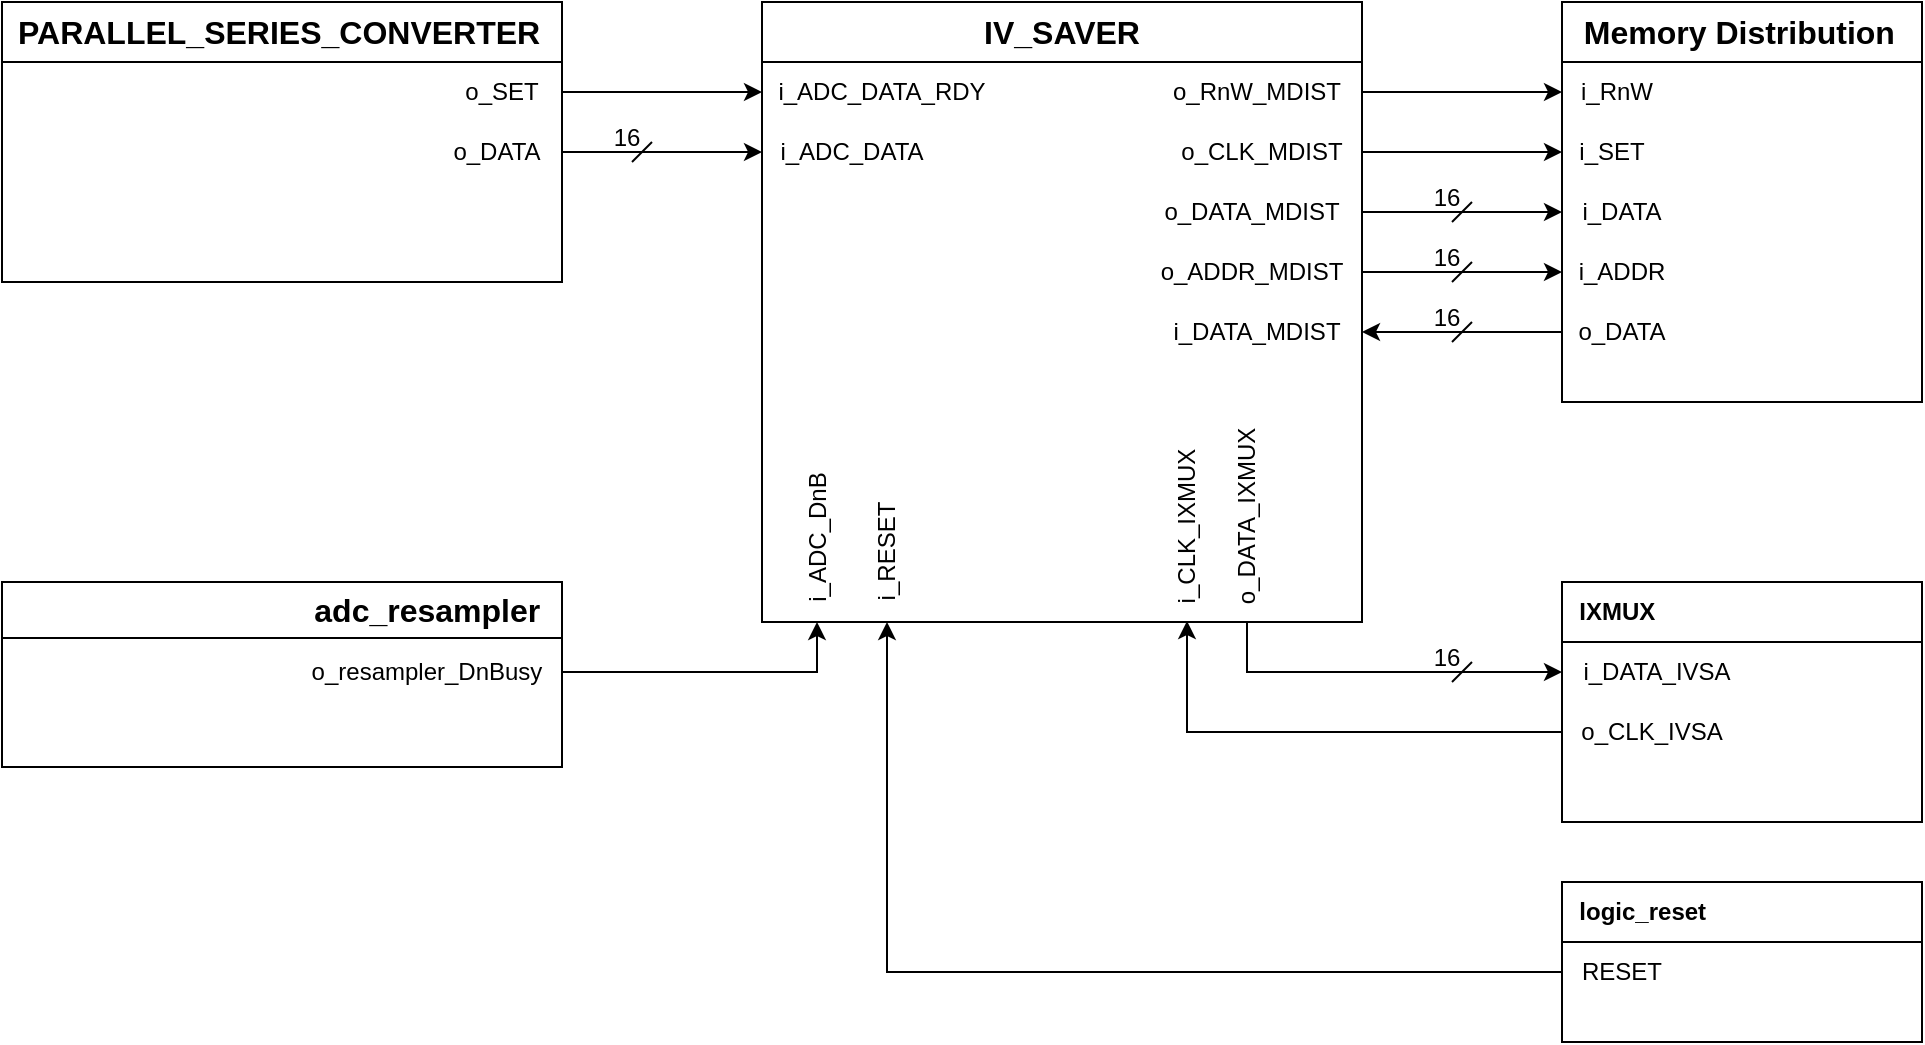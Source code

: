 <mxfile version="24.8.3">
  <diagram name="Side-1" id="OeGM90NfDez6fuQPCgEi">
    <mxGraphModel dx="1760" dy="513" grid="1" gridSize="5" guides="1" tooltips="1" connect="1" arrows="1" fold="1" page="1" pageScale="1" pageWidth="827" pageHeight="1169" math="0" shadow="0">
      <root>
        <mxCell id="0" />
        <mxCell id="1" parent="0" />
        <mxCell id="rPwAlsw_rRxMgnSRaKCH-1" value="&lt;font style=&quot;font-size: 16px;&quot;&gt;IV_SAVER&lt;/font&gt;" style="swimlane;whiteSpace=wrap;html=1;startSize=30;" vertex="1" parent="1">
          <mxGeometry x="260" y="120" width="300" height="310" as="geometry" />
        </mxCell>
        <mxCell id="rPwAlsw_rRxMgnSRaKCH-7" value="i_ADC_DATA" style="text;html=1;align=center;verticalAlign=middle;whiteSpace=wrap;rounded=0;" vertex="1" parent="rPwAlsw_rRxMgnSRaKCH-1">
          <mxGeometry y="60" width="90" height="30" as="geometry" />
        </mxCell>
        <mxCell id="rPwAlsw_rRxMgnSRaKCH-8" value="i_ADC_DATA_RDY" style="text;html=1;align=center;verticalAlign=middle;whiteSpace=wrap;rounded=0;" vertex="1" parent="rPwAlsw_rRxMgnSRaKCH-1">
          <mxGeometry y="30" width="120" height="30" as="geometry" />
        </mxCell>
        <mxCell id="rPwAlsw_rRxMgnSRaKCH-4" value="o_DATA_IXMUX" style="text;html=1;align=center;verticalAlign=middle;whiteSpace=wrap;rounded=0;rotation=270;" vertex="1" parent="rPwAlsw_rRxMgnSRaKCH-1">
          <mxGeometry x="190" y="242" width="105" height="30" as="geometry" />
        </mxCell>
        <mxCell id="rPwAlsw_rRxMgnSRaKCH-3" value="i_CLK_IXMUX" style="text;html=1;align=center;verticalAlign=middle;whiteSpace=wrap;rounded=0;rotation=270;" vertex="1" parent="rPwAlsw_rRxMgnSRaKCH-1">
          <mxGeometry x="165" y="247" width="95" height="30" as="geometry" />
        </mxCell>
        <mxCell id="rPwAlsw_rRxMgnSRaKCH-6" value="i_ADC_DnB" style="text;html=1;align=center;verticalAlign=middle;whiteSpace=wrap;rounded=0;rotation=270;" vertex="1" parent="rPwAlsw_rRxMgnSRaKCH-1">
          <mxGeometry x="-15" y="252.5" width="85" height="30" as="geometry" />
        </mxCell>
        <mxCell id="rPwAlsw_rRxMgnSRaKCH-13" value="i_RESET" style="text;html=1;align=center;verticalAlign=middle;whiteSpace=wrap;rounded=0;rotation=270;" vertex="1" parent="rPwAlsw_rRxMgnSRaKCH-1">
          <mxGeometry x="27.5" y="260" width="70" height="30" as="geometry" />
        </mxCell>
        <mxCell id="rPwAlsw_rRxMgnSRaKCH-5" value="i_DATA_MDIST" style="text;html=1;align=center;verticalAlign=middle;whiteSpace=wrap;rounded=0;" vertex="1" parent="rPwAlsw_rRxMgnSRaKCH-1">
          <mxGeometry x="195" y="150" width="105" height="30" as="geometry" />
        </mxCell>
        <mxCell id="rPwAlsw_rRxMgnSRaKCH-9" value="o_DATA_MDIST" style="text;html=1;align=center;verticalAlign=middle;whiteSpace=wrap;rounded=0;" vertex="1" parent="rPwAlsw_rRxMgnSRaKCH-1">
          <mxGeometry x="190" y="90" width="110" height="30" as="geometry" />
        </mxCell>
        <mxCell id="rPwAlsw_rRxMgnSRaKCH-10" value="o_ADDR_MDIST" style="text;html=1;align=center;verticalAlign=middle;whiteSpace=wrap;rounded=0;" vertex="1" parent="rPwAlsw_rRxMgnSRaKCH-1">
          <mxGeometry x="190" y="120" width="110" height="30" as="geometry" />
        </mxCell>
        <mxCell id="rPwAlsw_rRxMgnSRaKCH-11" value="o_RnW_MDIST" style="text;html=1;align=center;verticalAlign=middle;whiteSpace=wrap;rounded=0;" vertex="1" parent="rPwAlsw_rRxMgnSRaKCH-1">
          <mxGeometry x="195" y="30" width="105" height="30" as="geometry" />
        </mxCell>
        <mxCell id="rPwAlsw_rRxMgnSRaKCH-12" value="o_CLK_MDIST" style="text;html=1;align=center;verticalAlign=middle;whiteSpace=wrap;rounded=0;" vertex="1" parent="rPwAlsw_rRxMgnSRaKCH-1">
          <mxGeometry x="200" y="60" width="100" height="30" as="geometry" />
        </mxCell>
        <mxCell id="rPwAlsw_rRxMgnSRaKCH-33" value="&lt;font style=&quot;font-size: 16px;&quot;&gt;&amp;nbsp; Memory Distribution&lt;/font&gt;" style="swimlane;whiteSpace=wrap;html=1;startSize=30;align=left;" vertex="1" parent="1">
          <mxGeometry x="660" y="120" width="180" height="200" as="geometry" />
        </mxCell>
        <mxCell id="rPwAlsw_rRxMgnSRaKCH-35" value="i_DATA" style="text;html=1;align=center;verticalAlign=middle;whiteSpace=wrap;rounded=0;" vertex="1" parent="rPwAlsw_rRxMgnSRaKCH-33">
          <mxGeometry y="90" width="60" height="30" as="geometry" />
        </mxCell>
        <mxCell id="rPwAlsw_rRxMgnSRaKCH-36" value="i_ADDR" style="text;html=1;align=center;verticalAlign=middle;whiteSpace=wrap;rounded=0;" vertex="1" parent="rPwAlsw_rRxMgnSRaKCH-33">
          <mxGeometry y="120" width="60" height="30" as="geometry" />
        </mxCell>
        <mxCell id="rPwAlsw_rRxMgnSRaKCH-38" value="i_SET" style="text;html=1;align=center;verticalAlign=middle;whiteSpace=wrap;rounded=0;" vertex="1" parent="rPwAlsw_rRxMgnSRaKCH-33">
          <mxGeometry y="60" width="50" height="30" as="geometry" />
        </mxCell>
        <mxCell id="rPwAlsw_rRxMgnSRaKCH-39" value="i_RnW" style="text;html=1;align=center;verticalAlign=middle;whiteSpace=wrap;rounded=0;" vertex="1" parent="rPwAlsw_rRxMgnSRaKCH-33">
          <mxGeometry y="30" width="55" height="30" as="geometry" />
        </mxCell>
        <mxCell id="rPwAlsw_rRxMgnSRaKCH-40" value="o_DATA" style="text;html=1;align=center;verticalAlign=middle;whiteSpace=wrap;rounded=0;" vertex="1" parent="rPwAlsw_rRxMgnSRaKCH-33">
          <mxGeometry y="150" width="60" height="30" as="geometry" />
        </mxCell>
        <mxCell id="rPwAlsw_rRxMgnSRaKCH-41" style="edgeStyle=orthogonalEdgeStyle;rounded=0;orthogonalLoop=1;jettySize=auto;html=1;" edge="1" parent="1" source="rPwAlsw_rRxMgnSRaKCH-11" target="rPwAlsw_rRxMgnSRaKCH-39">
          <mxGeometry relative="1" as="geometry" />
        </mxCell>
        <mxCell id="rPwAlsw_rRxMgnSRaKCH-42" style="edgeStyle=orthogonalEdgeStyle;rounded=0;orthogonalLoop=1;jettySize=auto;html=1;" edge="1" parent="1" source="rPwAlsw_rRxMgnSRaKCH-12" target="rPwAlsw_rRxMgnSRaKCH-38">
          <mxGeometry relative="1" as="geometry" />
        </mxCell>
        <mxCell id="rPwAlsw_rRxMgnSRaKCH-43" style="edgeStyle=orthogonalEdgeStyle;rounded=0;orthogonalLoop=1;jettySize=auto;html=1;" edge="1" parent="1" source="rPwAlsw_rRxMgnSRaKCH-9" target="rPwAlsw_rRxMgnSRaKCH-35">
          <mxGeometry relative="1" as="geometry" />
        </mxCell>
        <mxCell id="rPwAlsw_rRxMgnSRaKCH-44" style="edgeStyle=orthogonalEdgeStyle;rounded=0;orthogonalLoop=1;jettySize=auto;html=1;" edge="1" parent="1" source="rPwAlsw_rRxMgnSRaKCH-10" target="rPwAlsw_rRxMgnSRaKCH-36">
          <mxGeometry relative="1" as="geometry" />
        </mxCell>
        <mxCell id="rPwAlsw_rRxMgnSRaKCH-45" style="edgeStyle=orthogonalEdgeStyle;rounded=0;orthogonalLoop=1;jettySize=auto;html=1;" edge="1" parent="1" source="rPwAlsw_rRxMgnSRaKCH-40" target="rPwAlsw_rRxMgnSRaKCH-5">
          <mxGeometry relative="1" as="geometry" />
        </mxCell>
        <mxCell id="rPwAlsw_rRxMgnSRaKCH-46" value="" style="endArrow=none;html=1;rounded=0;" edge="1" parent="1">
          <mxGeometry width="50" height="50" relative="1" as="geometry">
            <mxPoint x="605" y="290" as="sourcePoint" />
            <mxPoint x="615" y="280" as="targetPoint" />
          </mxGeometry>
        </mxCell>
        <mxCell id="rPwAlsw_rRxMgnSRaKCH-47" value="" style="endArrow=none;html=1;rounded=0;" edge="1" parent="1">
          <mxGeometry width="50" height="50" relative="1" as="geometry">
            <mxPoint x="605" y="260" as="sourcePoint" />
            <mxPoint x="615" y="250" as="targetPoint" />
          </mxGeometry>
        </mxCell>
        <mxCell id="rPwAlsw_rRxMgnSRaKCH-48" value="" style="endArrow=none;html=1;rounded=0;" edge="1" parent="1">
          <mxGeometry width="50" height="50" relative="1" as="geometry">
            <mxPoint x="605" y="230" as="sourcePoint" />
            <mxPoint x="615" y="220" as="targetPoint" />
          </mxGeometry>
        </mxCell>
        <mxCell id="rPwAlsw_rRxMgnSRaKCH-49" value="16" style="text;html=1;align=center;verticalAlign=middle;whiteSpace=wrap;rounded=0;" vertex="1" parent="1">
          <mxGeometry x="595" y="210" width="15" height="15" as="geometry" />
        </mxCell>
        <mxCell id="rPwAlsw_rRxMgnSRaKCH-50" value="16" style="text;html=1;align=center;verticalAlign=middle;whiteSpace=wrap;rounded=0;" vertex="1" parent="1">
          <mxGeometry x="595" y="270" width="15" height="15" as="geometry" />
        </mxCell>
        <mxCell id="rPwAlsw_rRxMgnSRaKCH-51" value="16" style="text;html=1;align=center;verticalAlign=middle;whiteSpace=wrap;rounded=0;" vertex="1" parent="1">
          <mxGeometry x="595" y="240" width="15" height="15" as="geometry" />
        </mxCell>
        <mxCell id="rPwAlsw_rRxMgnSRaKCH-52" value="&amp;nbsp; IXMUX" style="swimlane;whiteSpace=wrap;html=1;startSize=30;align=left;" vertex="1" parent="1">
          <mxGeometry x="660" y="410" width="180" height="120" as="geometry" />
        </mxCell>
        <mxCell id="rPwAlsw_rRxMgnSRaKCH-55" value="i_DATA_IVSA" style="text;html=1;align=center;verticalAlign=middle;whiteSpace=wrap;rounded=0;" vertex="1" parent="rPwAlsw_rRxMgnSRaKCH-52">
          <mxGeometry y="30" width="95" height="30" as="geometry" />
        </mxCell>
        <mxCell id="rPwAlsw_rRxMgnSRaKCH-54" value="o_CLK_IVSA" style="text;html=1;align=center;verticalAlign=middle;whiteSpace=wrap;rounded=0;" vertex="1" parent="rPwAlsw_rRxMgnSRaKCH-52">
          <mxGeometry y="60" width="90" height="30" as="geometry" />
        </mxCell>
        <mxCell id="rPwAlsw_rRxMgnSRaKCH-56" style="edgeStyle=orthogonalEdgeStyle;rounded=0;orthogonalLoop=1;jettySize=auto;html=1;startArrow=classic;startFill=1;endArrow=none;endFill=0;" edge="1" parent="1" source="rPwAlsw_rRxMgnSRaKCH-55" target="rPwAlsw_rRxMgnSRaKCH-4">
          <mxGeometry relative="1" as="geometry" />
        </mxCell>
        <mxCell id="rPwAlsw_rRxMgnSRaKCH-57" style="edgeStyle=orthogonalEdgeStyle;rounded=0;orthogonalLoop=1;jettySize=auto;html=1;" edge="1" parent="1" source="rPwAlsw_rRxMgnSRaKCH-54" target="rPwAlsw_rRxMgnSRaKCH-3">
          <mxGeometry relative="1" as="geometry" />
        </mxCell>
        <mxCell id="rPwAlsw_rRxMgnSRaKCH-58" value="" style="endArrow=none;html=1;rounded=0;" edge="1" parent="1">
          <mxGeometry width="50" height="50" relative="1" as="geometry">
            <mxPoint x="605" y="460" as="sourcePoint" />
            <mxPoint x="615" y="450" as="targetPoint" />
          </mxGeometry>
        </mxCell>
        <mxCell id="rPwAlsw_rRxMgnSRaKCH-59" value="16" style="text;html=1;align=center;verticalAlign=middle;whiteSpace=wrap;rounded=0;" vertex="1" parent="1">
          <mxGeometry x="595" y="440" width="15" height="15" as="geometry" />
        </mxCell>
        <mxCell id="rPwAlsw_rRxMgnSRaKCH-60" value="&amp;nbsp; logic_reset" style="swimlane;whiteSpace=wrap;html=1;startSize=30;align=left;" vertex="1" parent="1">
          <mxGeometry x="660" y="560" width="180" height="80" as="geometry" />
        </mxCell>
        <mxCell id="rPwAlsw_rRxMgnSRaKCH-61" value="RESET" style="text;html=1;align=center;verticalAlign=middle;whiteSpace=wrap;rounded=0;" vertex="1" parent="rPwAlsw_rRxMgnSRaKCH-60">
          <mxGeometry y="30" width="60" height="30" as="geometry" />
        </mxCell>
        <mxCell id="rPwAlsw_rRxMgnSRaKCH-63" style="edgeStyle=orthogonalEdgeStyle;rounded=0;orthogonalLoop=1;jettySize=auto;html=1;" edge="1" parent="1" source="rPwAlsw_rRxMgnSRaKCH-61" target="rPwAlsw_rRxMgnSRaKCH-13">
          <mxGeometry relative="1" as="geometry" />
        </mxCell>
        <mxCell id="rPwAlsw_rRxMgnSRaKCH-66" value="&lt;font style=&quot;font-size: 16px;&quot;&gt;PARALLEL_SERIES_CONVERTER&amp;nbsp;&amp;nbsp;&lt;/font&gt;" style="swimlane;whiteSpace=wrap;html=1;startSize=30;align=right;" vertex="1" parent="1">
          <mxGeometry x="-120" y="120" width="280" height="140" as="geometry" />
        </mxCell>
        <mxCell id="rPwAlsw_rRxMgnSRaKCH-67" value="o_DATA" style="text;html=1;align=center;verticalAlign=middle;whiteSpace=wrap;rounded=0;" vertex="1" parent="rPwAlsw_rRxMgnSRaKCH-66">
          <mxGeometry x="215" y="60" width="65" height="30" as="geometry" />
        </mxCell>
        <mxCell id="rPwAlsw_rRxMgnSRaKCH-68" value="o_SET" style="text;html=1;align=center;verticalAlign=middle;whiteSpace=wrap;rounded=0;" vertex="1" parent="rPwAlsw_rRxMgnSRaKCH-66">
          <mxGeometry x="220" y="30" width="60" height="30" as="geometry" />
        </mxCell>
        <mxCell id="rPwAlsw_rRxMgnSRaKCH-70" style="edgeStyle=orthogonalEdgeStyle;rounded=0;orthogonalLoop=1;jettySize=auto;html=1;" edge="1" parent="1" source="rPwAlsw_rRxMgnSRaKCH-68" target="rPwAlsw_rRxMgnSRaKCH-8">
          <mxGeometry relative="1" as="geometry" />
        </mxCell>
        <mxCell id="rPwAlsw_rRxMgnSRaKCH-71" style="edgeStyle=orthogonalEdgeStyle;rounded=0;orthogonalLoop=1;jettySize=auto;html=1;" edge="1" parent="1" source="rPwAlsw_rRxMgnSRaKCH-67" target="rPwAlsw_rRxMgnSRaKCH-7">
          <mxGeometry relative="1" as="geometry" />
        </mxCell>
        <mxCell id="rPwAlsw_rRxMgnSRaKCH-72" value="" style="endArrow=none;html=1;rounded=0;" edge="1" parent="1">
          <mxGeometry width="50" height="50" relative="1" as="geometry">
            <mxPoint x="195" y="200" as="sourcePoint" />
            <mxPoint x="205" y="190" as="targetPoint" />
          </mxGeometry>
        </mxCell>
        <mxCell id="rPwAlsw_rRxMgnSRaKCH-73" value="16" style="text;html=1;align=center;verticalAlign=middle;whiteSpace=wrap;rounded=0;" vertex="1" parent="1">
          <mxGeometry x="185" y="180" width="15" height="15" as="geometry" />
        </mxCell>
        <mxCell id="rPwAlsw_rRxMgnSRaKCH-74" value="&lt;span style=&quot;font-size: 16px;&quot;&gt;adc_resampler&amp;nbsp;&amp;nbsp;&lt;/span&gt;" style="swimlane;whiteSpace=wrap;html=1;startSize=28;align=right;" vertex="1" parent="1">
          <mxGeometry x="-120" y="410" width="280" height="92.5" as="geometry" />
        </mxCell>
        <mxCell id="rPwAlsw_rRxMgnSRaKCH-77" value="o_resampler_DnBusy" style="text;html=1;align=center;verticalAlign=middle;whiteSpace=wrap;rounded=0;rotation=0;" vertex="1" parent="rPwAlsw_rRxMgnSRaKCH-74">
          <mxGeometry x="145" y="30" width="135" height="30" as="geometry" />
        </mxCell>
        <mxCell id="rPwAlsw_rRxMgnSRaKCH-78" style="edgeStyle=orthogonalEdgeStyle;rounded=0;orthogonalLoop=1;jettySize=auto;html=1;" edge="1" parent="1" source="rPwAlsw_rRxMgnSRaKCH-77" target="rPwAlsw_rRxMgnSRaKCH-6">
          <mxGeometry relative="1" as="geometry" />
        </mxCell>
      </root>
    </mxGraphModel>
  </diagram>
</mxfile>
